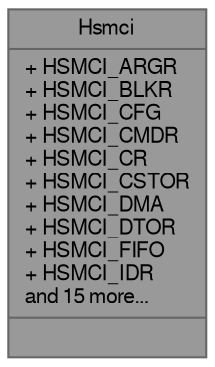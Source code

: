 digraph "Hsmci"
{
 // LATEX_PDF_SIZE
  bgcolor="transparent";
  edge [fontname=FreeSans,fontsize=10,labelfontname=FreeSans,labelfontsize=10];
  node [fontname=FreeSans,fontsize=10,shape=box,height=0.2,width=0.4];
  Node1 [shape=record,label="{Hsmci\n|+ HSMCI_ARGR\l+ HSMCI_BLKR\l+ HSMCI_CFG\l+ HSMCI_CMDR\l+ HSMCI_CR\l+ HSMCI_CSTOR\l+ HSMCI_DMA\l+ HSMCI_DTOR\l+ HSMCI_FIFO\l+ HSMCI_IDR\land 15 more...\l|}",height=0.2,width=0.4,color="gray40", fillcolor="grey60", style="filled", fontcolor="black",tooltip="Hsmci hardware registers."];
}
